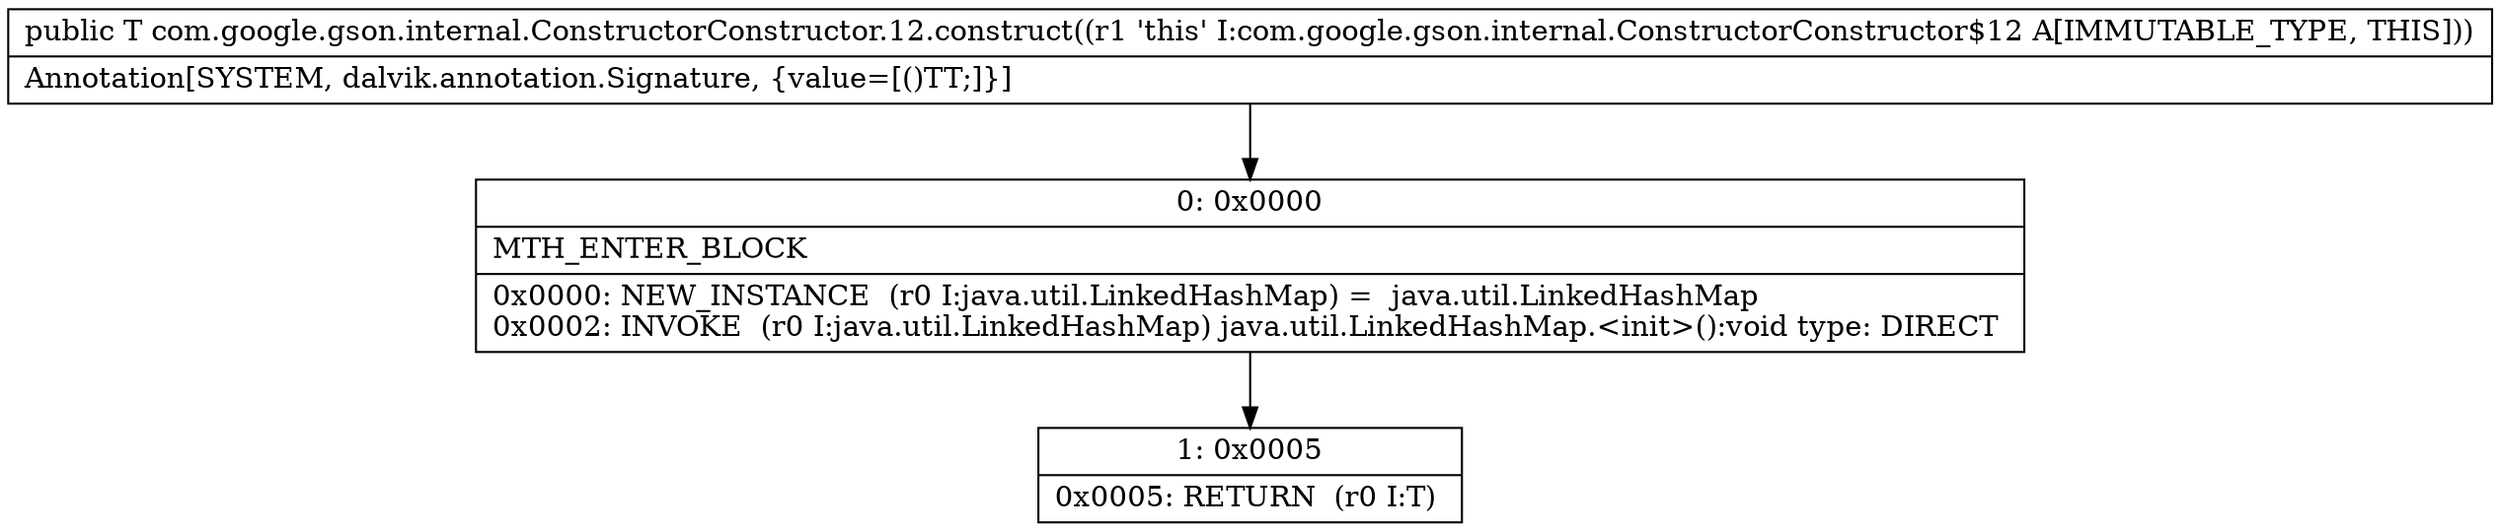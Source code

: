 digraph "CFG forcom.google.gson.internal.ConstructorConstructor.12.construct()Ljava\/lang\/Object;" {
Node_0 [shape=record,label="{0\:\ 0x0000|MTH_ENTER_BLOCK\l|0x0000: NEW_INSTANCE  (r0 I:java.util.LinkedHashMap) =  java.util.LinkedHashMap \l0x0002: INVOKE  (r0 I:java.util.LinkedHashMap) java.util.LinkedHashMap.\<init\>():void type: DIRECT \l}"];
Node_1 [shape=record,label="{1\:\ 0x0005|0x0005: RETURN  (r0 I:T) \l}"];
MethodNode[shape=record,label="{public T com.google.gson.internal.ConstructorConstructor.12.construct((r1 'this' I:com.google.gson.internal.ConstructorConstructor$12 A[IMMUTABLE_TYPE, THIS]))  | Annotation[SYSTEM, dalvik.annotation.Signature, \{value=[()TT;]\}]\l}"];
MethodNode -> Node_0;
Node_0 -> Node_1;
}

